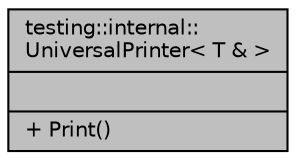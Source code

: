 digraph "testing::internal::UniversalPrinter&lt; T &amp; &gt;"
{
 // INTERACTIVE_SVG=YES
 // LATEX_PDF_SIZE
  edge [fontname="Helvetica",fontsize="10",labelfontname="Helvetica",labelfontsize="10"];
  node [fontname="Helvetica",fontsize="10",shape=record];
  Node1 [label="{testing::internal::\lUniversalPrinter\< T & \>\n||+ Print()\l}",height=0.2,width=0.4,color="black", fillcolor="grey75", style="filled", fontcolor="black",tooltip=" "];
}
